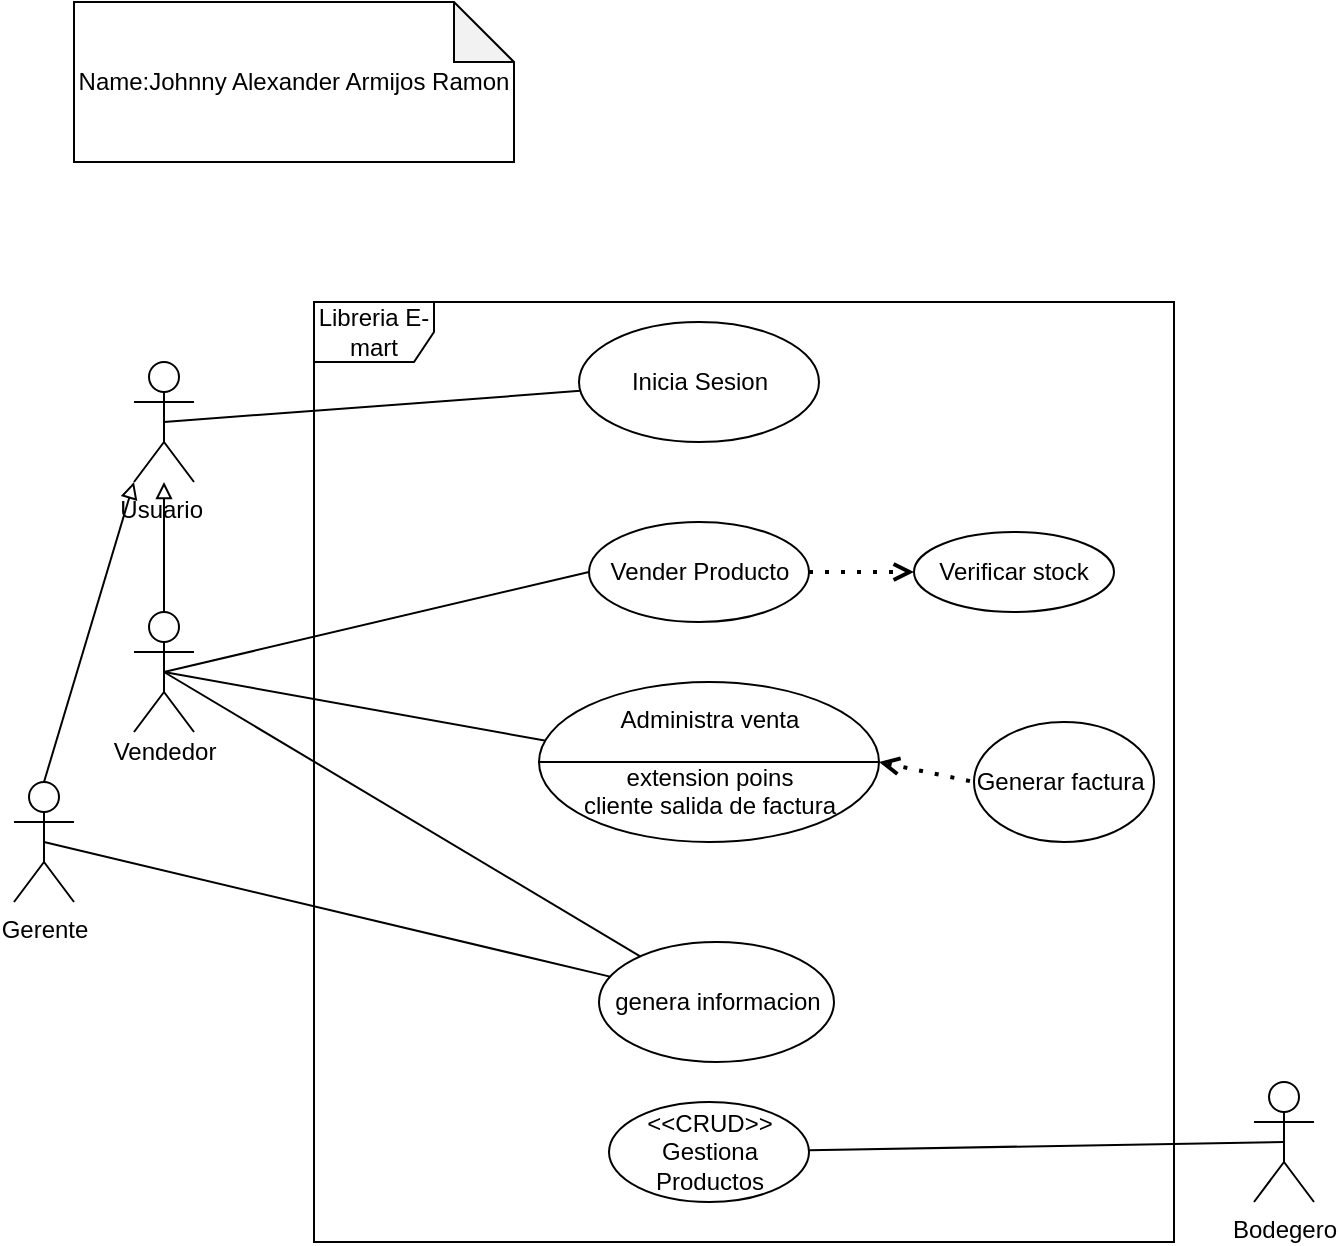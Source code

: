 <mxfile version="20.5.3" type="google"><diagram id="w-TUNPIPNPv51EAwMdaz" name="Página-1"><mxGraphModel grid="1" page="1" gridSize="10" guides="1" tooltips="1" connect="1" arrows="1" fold="1" pageScale="1" pageWidth="827" pageHeight="1169" math="0" shadow="0"><root><mxCell id="0"/><mxCell id="1" parent="0"/><mxCell id="EDbET1ZF_iGMBBtOmsxC-19" value="Libreria E-mart" style="shape=umlFrame;whiteSpace=wrap;html=1;width=60;height=30;" vertex="1" parent="1"><mxGeometry x="160" y="-90" width="430" height="470" as="geometry"/></mxCell><mxCell id="EDbET1ZF_iGMBBtOmsxC-5" value="Inicia Sesion" style="ellipse;whiteSpace=wrap;html=1;" vertex="1" parent="1"><mxGeometry x="292.5" y="-80" width="120" height="60" as="geometry"/></mxCell><mxCell id="EDbET1ZF_iGMBBtOmsxC-6" value="Verificar stock" style="ellipse;whiteSpace=wrap;html=1;" vertex="1" parent="1"><mxGeometry x="460" y="25" width="100" height="40" as="geometry"/></mxCell><mxCell id="EDbET1ZF_iGMBBtOmsxC-7" value="Generar factura&amp;nbsp;" style="ellipse;whiteSpace=wrap;html=1;" vertex="1" parent="1"><mxGeometry x="490" y="120" width="90" height="60" as="geometry"/></mxCell><mxCell id="EDbET1ZF_iGMBBtOmsxC-9" value="Vender Producto" style="ellipse;whiteSpace=wrap;html=1;" vertex="1" parent="1"><mxGeometry x="297.5" y="20" width="110" height="50" as="geometry"/></mxCell><mxCell id="EDbET1ZF_iGMBBtOmsxC-13" value="Gerente" style="shape=umlActor;verticalLabelPosition=bottom;verticalAlign=top;html=1;" vertex="1" parent="1"><mxGeometry x="10" y="150" width="30" height="60" as="geometry"/></mxCell><mxCell id="EDbET1ZF_iGMBBtOmsxC-14" value="genera informacion" style="ellipse;whiteSpace=wrap;html=1;" vertex="1" parent="1"><mxGeometry x="302.5" y="230" width="117.5" height="60" as="geometry"/></mxCell><mxCell id="EDbET1ZF_iGMBBtOmsxC-56" style="edgeStyle=orthogonalEdgeStyle;rounded=0;orthogonalLoop=1;jettySize=auto;html=1;exitX=0.5;exitY=0;exitDx=0;exitDy=0;exitPerimeter=0;startArrow=none;startFill=0;endArrow=block;endFill=0;" edge="1" parent="1" source="EDbET1ZF_iGMBBtOmsxC-16" target="EDbET1ZF_iGMBBtOmsxC-48"><mxGeometry relative="1" as="geometry"/></mxCell><mxCell id="EDbET1ZF_iGMBBtOmsxC-16" value="" style="shape=umlActor;verticalLabelPosition=bottom;verticalAlign=top;html=1;" vertex="1" parent="1"><mxGeometry x="70" y="65" width="30" height="60" as="geometry"/></mxCell><mxCell id="EDbET1ZF_iGMBBtOmsxC-18" value="Bodegero" style="shape=umlActor;verticalLabelPosition=bottom;verticalAlign=top;html=1;" vertex="1" parent="1"><mxGeometry x="630" y="300" width="30" height="60" as="geometry"/></mxCell><mxCell id="EDbET1ZF_iGMBBtOmsxC-23" value="" style="endArrow=none;html=1;rounded=0;exitX=0.5;exitY=0.5;exitDx=0;exitDy=0;exitPerimeter=0;entryX=0;entryY=0.5;entryDx=0;entryDy=0;" edge="1" parent="1" source="EDbET1ZF_iGMBBtOmsxC-16" target="EDbET1ZF_iGMBBtOmsxC-9"><mxGeometry width="50" height="50" relative="1" as="geometry"><mxPoint x="390" y="330" as="sourcePoint"/><mxPoint x="440" y="280" as="targetPoint"/></mxGeometry></mxCell><mxCell id="EDbET1ZF_iGMBBtOmsxC-24" value="" style="endArrow=none;html=1;rounded=0;entryX=0.5;entryY=0.5;entryDx=0;entryDy=0;entryPerimeter=0;" edge="1" parent="1" source="EDbET1ZF_iGMBBtOmsxC-35" target="EDbET1ZF_iGMBBtOmsxC-18"><mxGeometry width="50" height="50" relative="1" as="geometry"><mxPoint x="540" y="160" as="sourcePoint"/><mxPoint x="590" y="110" as="targetPoint"/></mxGeometry></mxCell><mxCell id="EDbET1ZF_iGMBBtOmsxC-28" value="" style="endArrow=none;html=1;rounded=0;exitX=0.5;exitY=0.5;exitDx=0;exitDy=0;exitPerimeter=0;entryX=0.033;entryY=0.372;entryDx=0;entryDy=0;entryPerimeter=0;" edge="1" parent="1" source="EDbET1ZF_iGMBBtOmsxC-16" target="EDbET1ZF_iGMBBtOmsxC-45"><mxGeometry width="50" height="50" relative="1" as="geometry"><mxPoint x="390" y="330" as="sourcePoint"/><mxPoint x="277.657" y="135.793" as="targetPoint"/></mxGeometry></mxCell><mxCell id="EDbET1ZF_iGMBBtOmsxC-29" value="" style="endArrow=none;html=1;rounded=0;exitX=0.5;exitY=0.5;exitDx=0;exitDy=0;exitPerimeter=0;" edge="1" parent="1" source="EDbET1ZF_iGMBBtOmsxC-13" target="EDbET1ZF_iGMBBtOmsxC-14"><mxGeometry width="50" height="50" relative="1" as="geometry"><mxPoint x="90" y="240" as="sourcePoint"/><mxPoint x="140" y="190" as="targetPoint"/></mxGeometry></mxCell><mxCell id="EDbET1ZF_iGMBBtOmsxC-34" value="Vendedor" style="text;html=1;align=center;verticalAlign=middle;resizable=0;points=[];autosize=1;strokeColor=none;fillColor=none;" vertex="1" parent="1"><mxGeometry x="50" y="120" width="70" height="30" as="geometry"/></mxCell><mxCell id="EDbET1ZF_iGMBBtOmsxC-35" value="&amp;lt;&amp;lt;CRUD&amp;gt;&amp;gt;&lt;br&gt;Gestiona Productos" style="ellipse;whiteSpace=wrap;html=1;" vertex="1" parent="1"><mxGeometry x="307.5" y="310" width="100" height="50" as="geometry"/></mxCell><mxCell id="EDbET1ZF_iGMBBtOmsxC-36" value="" style="endArrow=none;dashed=1;html=1;dashPattern=1 3;strokeWidth=2;rounded=0;exitX=1;exitY=0.5;exitDx=0;exitDy=0;entryX=0;entryY=0.5;entryDx=0;entryDy=0;startArrow=open;startFill=0;" edge="1" parent="1" source="EDbET1ZF_iGMBBtOmsxC-45" target="EDbET1ZF_iGMBBtOmsxC-7"><mxGeometry width="50" height="50" relative="1" as="geometry"><mxPoint x="430.0" y="160" as="sourcePoint"/><mxPoint x="450" y="110" as="targetPoint"/></mxGeometry></mxCell><mxCell id="EDbET1ZF_iGMBBtOmsxC-37" value="" style="endArrow=open;dashed=1;html=1;dashPattern=1 3;strokeWidth=2;rounded=0;exitX=1;exitY=0.5;exitDx=0;exitDy=0;entryX=0;entryY=0.5;entryDx=0;entryDy=0;endFill=0;" edge="1" parent="1" source="EDbET1ZF_iGMBBtOmsxC-9" target="EDbET1ZF_iGMBBtOmsxC-6"><mxGeometry width="50" height="50" relative="1" as="geometry"><mxPoint x="410" y="80" as="sourcePoint"/><mxPoint x="460" y="30" as="targetPoint"/></mxGeometry></mxCell><mxCell id="EDbET1ZF_iGMBBtOmsxC-45" value="Administra venta&lt;br&gt;&lt;br&gt;extension poins&lt;br&gt;cliente salida de factura" style="shape=lineEllipse;perimeter=ellipsePerimeter;whiteSpace=wrap;html=1;backgroundOutline=1;" vertex="1" parent="1"><mxGeometry x="272.5" y="100" width="170" height="80" as="geometry"/></mxCell><mxCell id="EDbET1ZF_iGMBBtOmsxC-46" value="" style="endArrow=none;html=1;rounded=0;exitX=0.5;exitY=0.5;exitDx=0;exitDy=0;exitPerimeter=0;" edge="1" parent="1" source="EDbET1ZF_iGMBBtOmsxC-16" target="EDbET1ZF_iGMBBtOmsxC-14"><mxGeometry width="50" height="50" relative="1" as="geometry"><mxPoint x="100" y="200" as="sourcePoint"/><mxPoint x="150" y="150" as="targetPoint"/></mxGeometry></mxCell><mxCell id="EDbET1ZF_iGMBBtOmsxC-48" value="Usuario&amp;nbsp;" style="shape=umlActor;verticalLabelPosition=bottom;verticalAlign=top;html=1;" vertex="1" parent="1"><mxGeometry x="70" y="-60" width="30" height="60" as="geometry"/></mxCell><mxCell id="EDbET1ZF_iGMBBtOmsxC-55" value="" style="endArrow=none;html=1;rounded=0;exitX=0.5;exitY=0.5;exitDx=0;exitDy=0;exitPerimeter=0;" edge="1" parent="1" source="EDbET1ZF_iGMBBtOmsxC-48" target="EDbET1ZF_iGMBBtOmsxC-5"><mxGeometry width="50" height="50" relative="1" as="geometry"><mxPoint x="220" y="20" as="sourcePoint"/><mxPoint x="270" y="-30" as="targetPoint"/></mxGeometry></mxCell><mxCell id="EDbET1ZF_iGMBBtOmsxC-57" value="" style="endArrow=block;html=1;rounded=0;exitX=0.5;exitY=0;exitDx=0;exitDy=0;exitPerimeter=0;entryX=0;entryY=1;entryDx=0;entryDy=0;entryPerimeter=0;endFill=0;" edge="1" parent="1" source="EDbET1ZF_iGMBBtOmsxC-13" target="EDbET1ZF_iGMBBtOmsxC-48"><mxGeometry width="50" height="50" relative="1" as="geometry"><mxPoint x="10" y="90" as="sourcePoint"/><mxPoint x="60" y="40" as="targetPoint"/></mxGeometry></mxCell><mxCell id="EDbET1ZF_iGMBBtOmsxC-58" value="Name:Johnny Alexander Armijos Ramon" style="shape=note;whiteSpace=wrap;html=1;backgroundOutline=1;darkOpacity=0.05;" vertex="1" parent="1"><mxGeometry x="40" y="-240" width="220" height="80" as="geometry"/></mxCell></root></mxGraphModel></diagram></mxfile>